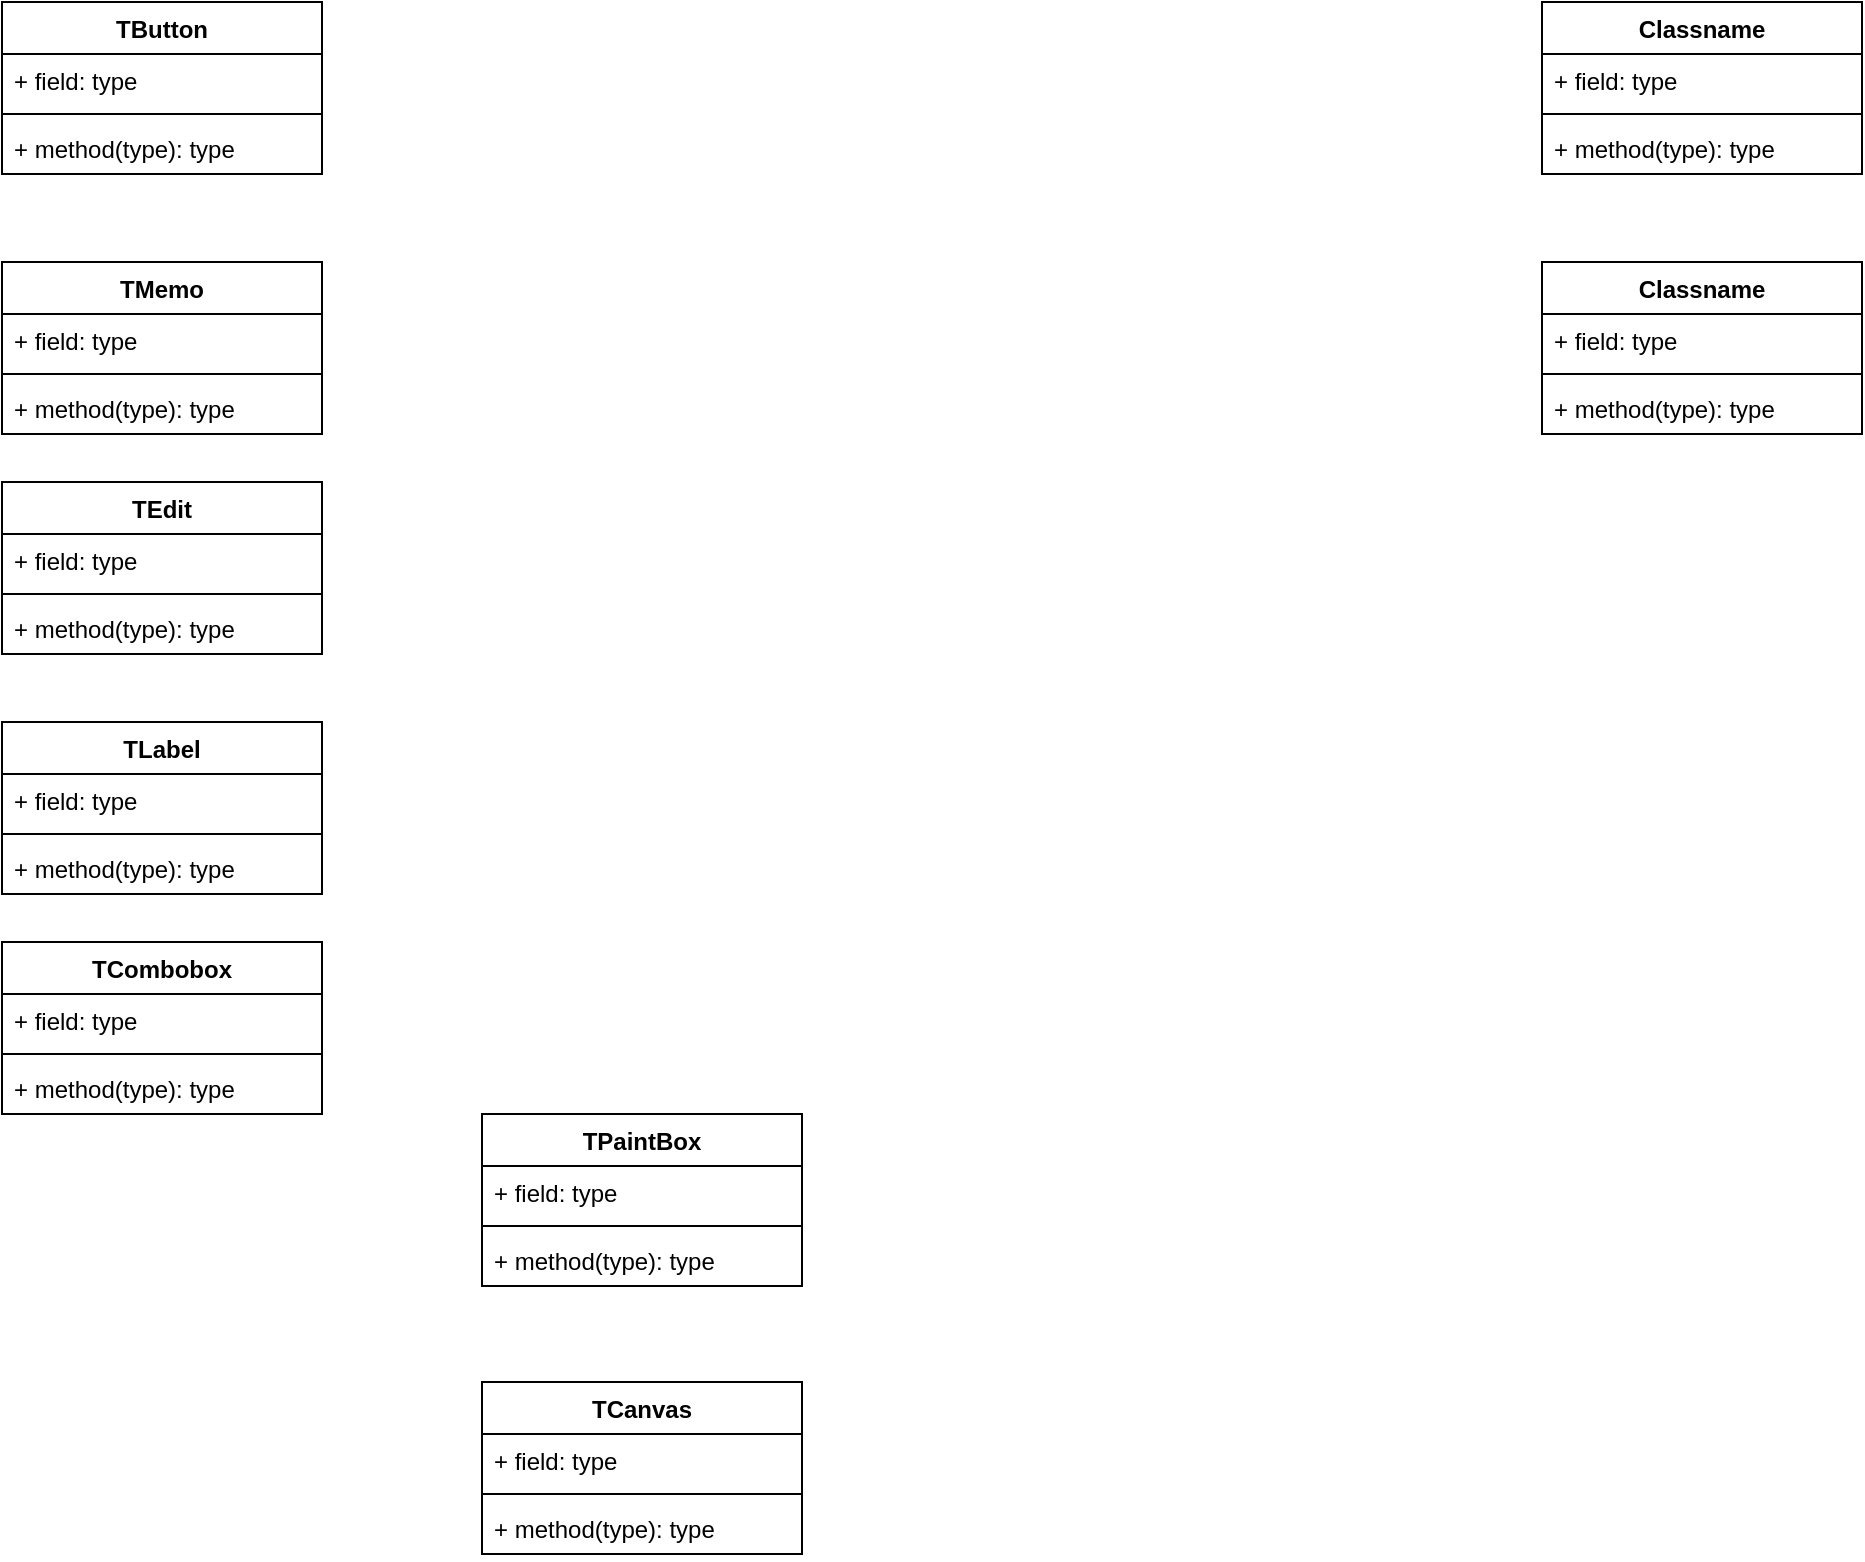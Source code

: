 <mxfile version="12.7.0" type="device"><diagram name="Page-1" id="9f46799a-70d6-7492-0946-bef42562c5a5"><mxGraphModel dx="-1332" dy="479" grid="1" gridSize="10" guides="1" tooltips="1" connect="1" arrows="1" fold="1" page="1" pageScale="1" pageWidth="1100" pageHeight="850" background="#ffffff" math="0" shadow="0"><root><mxCell id="0"/><mxCell id="1" parent="0"/><mxCell id="M9SXKtrJT10D1Osa5sHM-1" value="Classname" style="swimlane;fontStyle=1;align=center;verticalAlign=top;childLayout=stackLayout;horizontal=1;startSize=26;horizontalStack=0;resizeParent=1;resizeParentMax=0;resizeLast=0;collapsible=1;marginBottom=0;fillColor=none;" vertex="1" parent="1"><mxGeometry x="3040" y="40" width="160" height="86" as="geometry"/></mxCell><mxCell id="M9SXKtrJT10D1Osa5sHM-2" value="+ field: type" style="text;strokeColor=none;fillColor=none;align=left;verticalAlign=top;spacingLeft=4;spacingRight=4;overflow=hidden;rotatable=0;points=[[0,0.5],[1,0.5]];portConstraint=eastwest;" vertex="1" parent="M9SXKtrJT10D1Osa5sHM-1"><mxGeometry y="26" width="160" height="26" as="geometry"/></mxCell><mxCell id="M9SXKtrJT10D1Osa5sHM-3" value="" style="line;strokeWidth=1;fillColor=none;align=left;verticalAlign=middle;spacingTop=-1;spacingLeft=3;spacingRight=3;rotatable=0;labelPosition=right;points=[];portConstraint=eastwest;" vertex="1" parent="M9SXKtrJT10D1Osa5sHM-1"><mxGeometry y="52" width="160" height="8" as="geometry"/></mxCell><mxCell id="M9SXKtrJT10D1Osa5sHM-4" value="+ method(type): type" style="text;strokeColor=none;fillColor=none;align=left;verticalAlign=top;spacingLeft=4;spacingRight=4;overflow=hidden;rotatable=0;points=[[0,0.5],[1,0.5]];portConstraint=eastwest;" vertex="1" parent="M9SXKtrJT10D1Osa5sHM-1"><mxGeometry y="60" width="160" height="26" as="geometry"/></mxCell><mxCell id="M9SXKtrJT10D1Osa5sHM-5" value="Classname" style="swimlane;fontStyle=1;align=center;verticalAlign=top;childLayout=stackLayout;horizontal=1;startSize=26;horizontalStack=0;resizeParent=1;resizeParentMax=0;resizeLast=0;collapsible=1;marginBottom=0;fillColor=none;" vertex="1" parent="1"><mxGeometry x="3040" y="170" width="160" height="86" as="geometry"/></mxCell><mxCell id="M9SXKtrJT10D1Osa5sHM-6" value="+ field: type" style="text;strokeColor=none;fillColor=none;align=left;verticalAlign=top;spacingLeft=4;spacingRight=4;overflow=hidden;rotatable=0;points=[[0,0.5],[1,0.5]];portConstraint=eastwest;" vertex="1" parent="M9SXKtrJT10D1Osa5sHM-5"><mxGeometry y="26" width="160" height="26" as="geometry"/></mxCell><mxCell id="M9SXKtrJT10D1Osa5sHM-7" value="" style="line;strokeWidth=1;fillColor=none;align=left;verticalAlign=middle;spacingTop=-1;spacingLeft=3;spacingRight=3;rotatable=0;labelPosition=right;points=[];portConstraint=eastwest;" vertex="1" parent="M9SXKtrJT10D1Osa5sHM-5"><mxGeometry y="52" width="160" height="8" as="geometry"/></mxCell><mxCell id="M9SXKtrJT10D1Osa5sHM-8" value="+ method(type): type" style="text;strokeColor=none;fillColor=none;align=left;verticalAlign=top;spacingLeft=4;spacingRight=4;overflow=hidden;rotatable=0;points=[[0,0.5],[1,0.5]];portConstraint=eastwest;" vertex="1" parent="M9SXKtrJT10D1Osa5sHM-5"><mxGeometry y="60" width="160" height="26" as="geometry"/></mxCell><mxCell id="M9SXKtrJT10D1Osa5sHM-9" value="TButton" style="swimlane;fontStyle=1;align=center;verticalAlign=top;childLayout=stackLayout;horizontal=1;startSize=26;horizontalStack=0;resizeParent=1;resizeParentMax=0;resizeLast=0;collapsible=1;marginBottom=0;fillColor=none;" vertex="1" parent="1"><mxGeometry x="2270" y="40" width="160" height="86" as="geometry"/></mxCell><mxCell id="M9SXKtrJT10D1Osa5sHM-10" value="+ field: type" style="text;strokeColor=none;fillColor=none;align=left;verticalAlign=top;spacingLeft=4;spacingRight=4;overflow=hidden;rotatable=0;points=[[0,0.5],[1,0.5]];portConstraint=eastwest;" vertex="1" parent="M9SXKtrJT10D1Osa5sHM-9"><mxGeometry y="26" width="160" height="26" as="geometry"/></mxCell><mxCell id="M9SXKtrJT10D1Osa5sHM-11" value="" style="line;strokeWidth=1;fillColor=none;align=left;verticalAlign=middle;spacingTop=-1;spacingLeft=3;spacingRight=3;rotatable=0;labelPosition=right;points=[];portConstraint=eastwest;" vertex="1" parent="M9SXKtrJT10D1Osa5sHM-9"><mxGeometry y="52" width="160" height="8" as="geometry"/></mxCell><mxCell id="M9SXKtrJT10D1Osa5sHM-12" value="+ method(type): type" style="text;strokeColor=none;fillColor=none;align=left;verticalAlign=top;spacingLeft=4;spacingRight=4;overflow=hidden;rotatable=0;points=[[0,0.5],[1,0.5]];portConstraint=eastwest;" vertex="1" parent="M9SXKtrJT10D1Osa5sHM-9"><mxGeometry y="60" width="160" height="26" as="geometry"/></mxCell><mxCell id="M9SXKtrJT10D1Osa5sHM-13" value="TMemo" style="swimlane;fontStyle=1;align=center;verticalAlign=top;childLayout=stackLayout;horizontal=1;startSize=26;horizontalStack=0;resizeParent=1;resizeParentMax=0;resizeLast=0;collapsible=1;marginBottom=0;fillColor=none;" vertex="1" parent="1"><mxGeometry x="2270" y="170" width="160" height="86" as="geometry"/></mxCell><mxCell id="M9SXKtrJT10D1Osa5sHM-14" value="+ field: type" style="text;strokeColor=none;fillColor=none;align=left;verticalAlign=top;spacingLeft=4;spacingRight=4;overflow=hidden;rotatable=0;points=[[0,0.5],[1,0.5]];portConstraint=eastwest;" vertex="1" parent="M9SXKtrJT10D1Osa5sHM-13"><mxGeometry y="26" width="160" height="26" as="geometry"/></mxCell><mxCell id="M9SXKtrJT10D1Osa5sHM-15" value="" style="line;strokeWidth=1;fillColor=none;align=left;verticalAlign=middle;spacingTop=-1;spacingLeft=3;spacingRight=3;rotatable=0;labelPosition=right;points=[];portConstraint=eastwest;" vertex="1" parent="M9SXKtrJT10D1Osa5sHM-13"><mxGeometry y="52" width="160" height="8" as="geometry"/></mxCell><mxCell id="M9SXKtrJT10D1Osa5sHM-16" value="+ method(type): type" style="text;strokeColor=none;fillColor=none;align=left;verticalAlign=top;spacingLeft=4;spacingRight=4;overflow=hidden;rotatable=0;points=[[0,0.5],[1,0.5]];portConstraint=eastwest;" vertex="1" parent="M9SXKtrJT10D1Osa5sHM-13"><mxGeometry y="60" width="160" height="26" as="geometry"/></mxCell><mxCell id="M9SXKtrJT10D1Osa5sHM-17" value="TEdit" style="swimlane;fontStyle=1;align=center;verticalAlign=top;childLayout=stackLayout;horizontal=1;startSize=26;horizontalStack=0;resizeParent=1;resizeParentMax=0;resizeLast=0;collapsible=1;marginBottom=0;fillColor=none;" vertex="1" parent="1"><mxGeometry x="2270" y="280" width="160" height="86" as="geometry"/></mxCell><mxCell id="M9SXKtrJT10D1Osa5sHM-18" value="+ field: type" style="text;strokeColor=none;fillColor=none;align=left;verticalAlign=top;spacingLeft=4;spacingRight=4;overflow=hidden;rotatable=0;points=[[0,0.5],[1,0.5]];portConstraint=eastwest;" vertex="1" parent="M9SXKtrJT10D1Osa5sHM-17"><mxGeometry y="26" width="160" height="26" as="geometry"/></mxCell><mxCell id="M9SXKtrJT10D1Osa5sHM-19" value="" style="line;strokeWidth=1;fillColor=none;align=left;verticalAlign=middle;spacingTop=-1;spacingLeft=3;spacingRight=3;rotatable=0;labelPosition=right;points=[];portConstraint=eastwest;" vertex="1" parent="M9SXKtrJT10D1Osa5sHM-17"><mxGeometry y="52" width="160" height="8" as="geometry"/></mxCell><mxCell id="M9SXKtrJT10D1Osa5sHM-20" value="+ method(type): type" style="text;strokeColor=none;fillColor=none;align=left;verticalAlign=top;spacingLeft=4;spacingRight=4;overflow=hidden;rotatable=0;points=[[0,0.5],[1,0.5]];portConstraint=eastwest;" vertex="1" parent="M9SXKtrJT10D1Osa5sHM-17"><mxGeometry y="60" width="160" height="26" as="geometry"/></mxCell><mxCell id="M9SXKtrJT10D1Osa5sHM-21" value="TLabel" style="swimlane;fontStyle=1;align=center;verticalAlign=top;childLayout=stackLayout;horizontal=1;startSize=26;horizontalStack=0;resizeParent=1;resizeParentMax=0;resizeLast=0;collapsible=1;marginBottom=0;fillColor=none;" vertex="1" parent="1"><mxGeometry x="2270" y="400" width="160" height="86" as="geometry"/></mxCell><mxCell id="M9SXKtrJT10D1Osa5sHM-22" value="+ field: type" style="text;strokeColor=none;fillColor=none;align=left;verticalAlign=top;spacingLeft=4;spacingRight=4;overflow=hidden;rotatable=0;points=[[0,0.5],[1,0.5]];portConstraint=eastwest;" vertex="1" parent="M9SXKtrJT10D1Osa5sHM-21"><mxGeometry y="26" width="160" height="26" as="geometry"/></mxCell><mxCell id="M9SXKtrJT10D1Osa5sHM-23" value="" style="line;strokeWidth=1;fillColor=none;align=left;verticalAlign=middle;spacingTop=-1;spacingLeft=3;spacingRight=3;rotatable=0;labelPosition=right;points=[];portConstraint=eastwest;" vertex="1" parent="M9SXKtrJT10D1Osa5sHM-21"><mxGeometry y="52" width="160" height="8" as="geometry"/></mxCell><mxCell id="M9SXKtrJT10D1Osa5sHM-24" value="+ method(type): type" style="text;strokeColor=none;fillColor=none;align=left;verticalAlign=top;spacingLeft=4;spacingRight=4;overflow=hidden;rotatable=0;points=[[0,0.5],[1,0.5]];portConstraint=eastwest;" vertex="1" parent="M9SXKtrJT10D1Osa5sHM-21"><mxGeometry y="60" width="160" height="26" as="geometry"/></mxCell><mxCell id="M9SXKtrJT10D1Osa5sHM-25" value="TCombobox" style="swimlane;fontStyle=1;align=center;verticalAlign=top;childLayout=stackLayout;horizontal=1;startSize=26;horizontalStack=0;resizeParent=1;resizeParentMax=0;resizeLast=0;collapsible=1;marginBottom=0;fillColor=none;" vertex="1" parent="1"><mxGeometry x="2270" y="510" width="160" height="86" as="geometry"/></mxCell><mxCell id="M9SXKtrJT10D1Osa5sHM-26" value="+ field: type" style="text;strokeColor=none;fillColor=none;align=left;verticalAlign=top;spacingLeft=4;spacingRight=4;overflow=hidden;rotatable=0;points=[[0,0.5],[1,0.5]];portConstraint=eastwest;" vertex="1" parent="M9SXKtrJT10D1Osa5sHM-25"><mxGeometry y="26" width="160" height="26" as="geometry"/></mxCell><mxCell id="M9SXKtrJT10D1Osa5sHM-27" value="" style="line;strokeWidth=1;fillColor=none;align=left;verticalAlign=middle;spacingTop=-1;spacingLeft=3;spacingRight=3;rotatable=0;labelPosition=right;points=[];portConstraint=eastwest;" vertex="1" parent="M9SXKtrJT10D1Osa5sHM-25"><mxGeometry y="52" width="160" height="8" as="geometry"/></mxCell><mxCell id="M9SXKtrJT10D1Osa5sHM-28" value="+ method(type): type" style="text;strokeColor=none;fillColor=none;align=left;verticalAlign=top;spacingLeft=4;spacingRight=4;overflow=hidden;rotatable=0;points=[[0,0.5],[1,0.5]];portConstraint=eastwest;" vertex="1" parent="M9SXKtrJT10D1Osa5sHM-25"><mxGeometry y="60" width="160" height="26" as="geometry"/></mxCell><mxCell id="M9SXKtrJT10D1Osa5sHM-29" value="TPaintBox" style="swimlane;fontStyle=1;align=center;verticalAlign=top;childLayout=stackLayout;horizontal=1;startSize=26;horizontalStack=0;resizeParent=1;resizeParentMax=0;resizeLast=0;collapsible=1;marginBottom=0;fillColor=none;" vertex="1" parent="1"><mxGeometry x="2510" y="596" width="160" height="86" as="geometry"/></mxCell><mxCell id="M9SXKtrJT10D1Osa5sHM-30" value="+ field: type" style="text;strokeColor=none;fillColor=none;align=left;verticalAlign=top;spacingLeft=4;spacingRight=4;overflow=hidden;rotatable=0;points=[[0,0.5],[1,0.5]];portConstraint=eastwest;" vertex="1" parent="M9SXKtrJT10D1Osa5sHM-29"><mxGeometry y="26" width="160" height="26" as="geometry"/></mxCell><mxCell id="M9SXKtrJT10D1Osa5sHM-31" value="" style="line;strokeWidth=1;fillColor=none;align=left;verticalAlign=middle;spacingTop=-1;spacingLeft=3;spacingRight=3;rotatable=0;labelPosition=right;points=[];portConstraint=eastwest;" vertex="1" parent="M9SXKtrJT10D1Osa5sHM-29"><mxGeometry y="52" width="160" height="8" as="geometry"/></mxCell><mxCell id="M9SXKtrJT10D1Osa5sHM-32" value="+ method(type): type" style="text;strokeColor=none;fillColor=none;align=left;verticalAlign=top;spacingLeft=4;spacingRight=4;overflow=hidden;rotatable=0;points=[[0,0.5],[1,0.5]];portConstraint=eastwest;" vertex="1" parent="M9SXKtrJT10D1Osa5sHM-29"><mxGeometry y="60" width="160" height="26" as="geometry"/></mxCell><mxCell id="M9SXKtrJT10D1Osa5sHM-33" value="TCanvas" style="swimlane;fontStyle=1;align=center;verticalAlign=top;childLayout=stackLayout;horizontal=1;startSize=26;horizontalStack=0;resizeParent=1;resizeParentMax=0;resizeLast=0;collapsible=1;marginBottom=0;fillColor=none;" vertex="1" parent="1"><mxGeometry x="2510" y="730" width="160" height="86" as="geometry"/></mxCell><mxCell id="M9SXKtrJT10D1Osa5sHM-34" value="+ field: type" style="text;strokeColor=none;fillColor=none;align=left;verticalAlign=top;spacingLeft=4;spacingRight=4;overflow=hidden;rotatable=0;points=[[0,0.5],[1,0.5]];portConstraint=eastwest;" vertex="1" parent="M9SXKtrJT10D1Osa5sHM-33"><mxGeometry y="26" width="160" height="26" as="geometry"/></mxCell><mxCell id="M9SXKtrJT10D1Osa5sHM-35" value="" style="line;strokeWidth=1;fillColor=none;align=left;verticalAlign=middle;spacingTop=-1;spacingLeft=3;spacingRight=3;rotatable=0;labelPosition=right;points=[];portConstraint=eastwest;" vertex="1" parent="M9SXKtrJT10D1Osa5sHM-33"><mxGeometry y="52" width="160" height="8" as="geometry"/></mxCell><mxCell id="M9SXKtrJT10D1Osa5sHM-36" value="+ method(type): type" style="text;strokeColor=none;fillColor=none;align=left;verticalAlign=top;spacingLeft=4;spacingRight=4;overflow=hidden;rotatable=0;points=[[0,0.5],[1,0.5]];portConstraint=eastwest;" vertex="1" parent="M9SXKtrJT10D1Osa5sHM-33"><mxGeometry y="60" width="160" height="26" as="geometry"/></mxCell></root></mxGraphModel></diagram></mxfile>